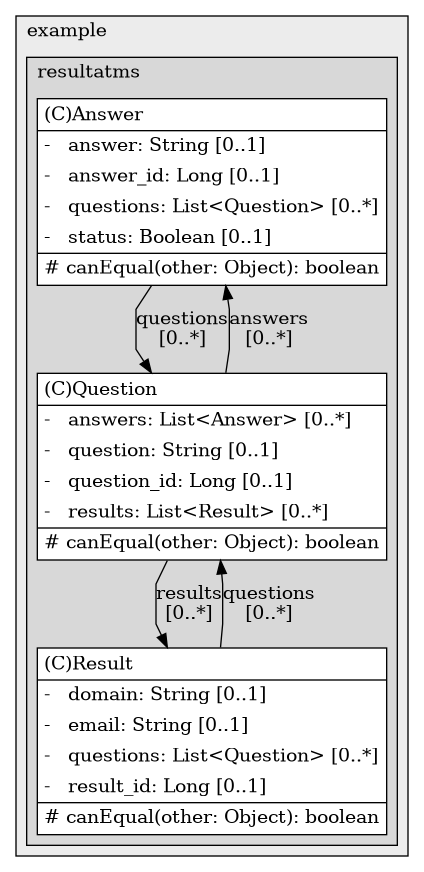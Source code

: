 @startuml

/' diagram meta data start
config=StructureConfiguration;
{
  "projectClassification": {
    "searchMode": "OpenProject", // OpenProject, AllProjects
    "includedProjects": "",
    "pathEndKeywords": "*.impl",
    "isClientPath": "",
    "isClientName": "",
    "isTestPath": "",
    "isTestName": "",
    "isMappingPath": "",
    "isMappingName": "",
    "isDataAccessPath": "",
    "isDataAccessName": "",
    "isDataStructurePath": "",
    "isDataStructureName": "",
    "isInterfaceStructuresPath": "",
    "isInterfaceStructuresName": "",
    "isEntryPointPath": "",
    "isEntryPointName": "",
    "treatFinalFieldsAsMandatory": false
  },
  "graphRestriction": {
    "classPackageExcludeFilter": "",
    "classPackageIncludeFilter": "",
    "classNameExcludeFilter": "",
    "classNameIncludeFilter": "",
    "methodNameExcludeFilter": "",
    "methodNameIncludeFilter": "",
    "removeByInheritance": "", // inheritance/annotation based filtering is done in a second step
    "removeByAnnotation": "",
    "removeByClassPackage": "", // cleanup the graph after inheritance/annotation based filtering is done
    "removeByClassName": "",
    "cutMappings": false,
    "cutEnum": true,
    "cutTests": true,
    "cutClient": true,
    "cutDataAccess": false,
    "cutInterfaceStructures": false,
    "cutDataStructures": false,
    "cutGetterAndSetter": true,
    "cutConstructors": true
  },
  "graphTraversal": {
    "forwardDepth": 6,
    "backwardDepth": 6,
    "classPackageExcludeFilter": "",
    "classPackageIncludeFilter": "",
    "classNameExcludeFilter": "",
    "classNameIncludeFilter": "",
    "methodNameExcludeFilter": "",
    "methodNameIncludeFilter": "",
    "hideMappings": false,
    "hideDataStructures": false,
    "hidePrivateMethods": true,
    "hideInterfaceCalls": true, // indirection: implementation -> interface (is hidden) -> implementation
    "onlyShowApplicationEntryPoints": false, // root node is included
    "useMethodCallsForStructureDiagram": "ForwardOnly" // ForwardOnly, BothDirections, No
  },
  "details": {
    "aggregation": "GroupByClass", // ByClass, GroupByClass, None
    "showClassGenericTypes": true,
    "showMethods": true,
    "showMethodParameterNames": true,
    "showMethodParameterTypes": true,
    "showMethodReturnType": true,
    "showPackageLevels": 2,
    "showDetailedClassStructure": true
  },
  "rootClass": "com.example.resultatms.Entity.Answer",
  "extensionCallbackMethod": "" // qualified.class.name#methodName - signature: public static String method(String)
}
diagram meta data end '/



digraph g {
    rankdir="TB"
    splines=polyline
    

'nodes 
subgraph cluster_1322970774 { 
   	label=example
	labeljust=l
	fillcolor="#ececec"
	style=filled
   
   subgraph cluster_810365370 { 
   	label=resultatms
	labeljust=l
	fillcolor="#d8d8d8"
	style=filled
   
   Answer12476554[
	label=<<TABLE BORDER="1" CELLBORDER="0" CELLPADDING="4" CELLSPACING="0">
<TR><TD ALIGN="LEFT" >(C)Answer</TD></TR>
<HR/>
<TR><TD ALIGN="LEFT" >-   answer: String [0..1]</TD></TR>
<TR><TD ALIGN="LEFT" >-   answer_id: Long [0..1]</TD></TR>
<TR><TD ALIGN="LEFT" >-   questions: List&lt;Question&gt; [0..*]</TD></TR>
<TR><TD ALIGN="LEFT" >-   status: Boolean [0..1]</TD></TR>
<HR/>
<TR><TD ALIGN="LEFT" ># canEqual(other: Object): boolean</TD></TR>
</TABLE>>
	style=filled
	margin=0
	shape=plaintext
	fillcolor="#FFFFFF"
];

Question12476554[
	label=<<TABLE BORDER="1" CELLBORDER="0" CELLPADDING="4" CELLSPACING="0">
<TR><TD ALIGN="LEFT" >(C)Question</TD></TR>
<HR/>
<TR><TD ALIGN="LEFT" >-   answers: List&lt;Answer&gt; [0..*]</TD></TR>
<TR><TD ALIGN="LEFT" >-   question: String [0..1]</TD></TR>
<TR><TD ALIGN="LEFT" >-   question_id: Long [0..1]</TD></TR>
<TR><TD ALIGN="LEFT" >-   results: List&lt;Result&gt; [0..*]</TD></TR>
<HR/>
<TR><TD ALIGN="LEFT" ># canEqual(other: Object): boolean</TD></TR>
</TABLE>>
	style=filled
	margin=0
	shape=plaintext
	fillcolor="#FFFFFF"
];

Result12476554[
	label=<<TABLE BORDER="1" CELLBORDER="0" CELLPADDING="4" CELLSPACING="0">
<TR><TD ALIGN="LEFT" >(C)Result</TD></TR>
<HR/>
<TR><TD ALIGN="LEFT" >-   domain: String [0..1]</TD></TR>
<TR><TD ALIGN="LEFT" >-   email: String [0..1]</TD></TR>
<TR><TD ALIGN="LEFT" >-   questions: List&lt;Question&gt; [0..*]</TD></TR>
<TR><TD ALIGN="LEFT" >-   result_id: Long [0..1]</TD></TR>
<HR/>
<TR><TD ALIGN="LEFT" ># canEqual(other: Object): boolean</TD></TR>
</TABLE>>
	style=filled
	margin=0
	shape=plaintext
	fillcolor="#FFFFFF"
];
} 
} 

'edges    
Answer12476554 -> Question12476554[label="questions
[0..*]"];
Question12476554 -> Answer12476554[label="answers
[0..*]"];
Question12476554 -> Result12476554[label="results
[0..*]"];
Result12476554 -> Question12476554[label="questions
[0..*]"];
    
}
@enduml